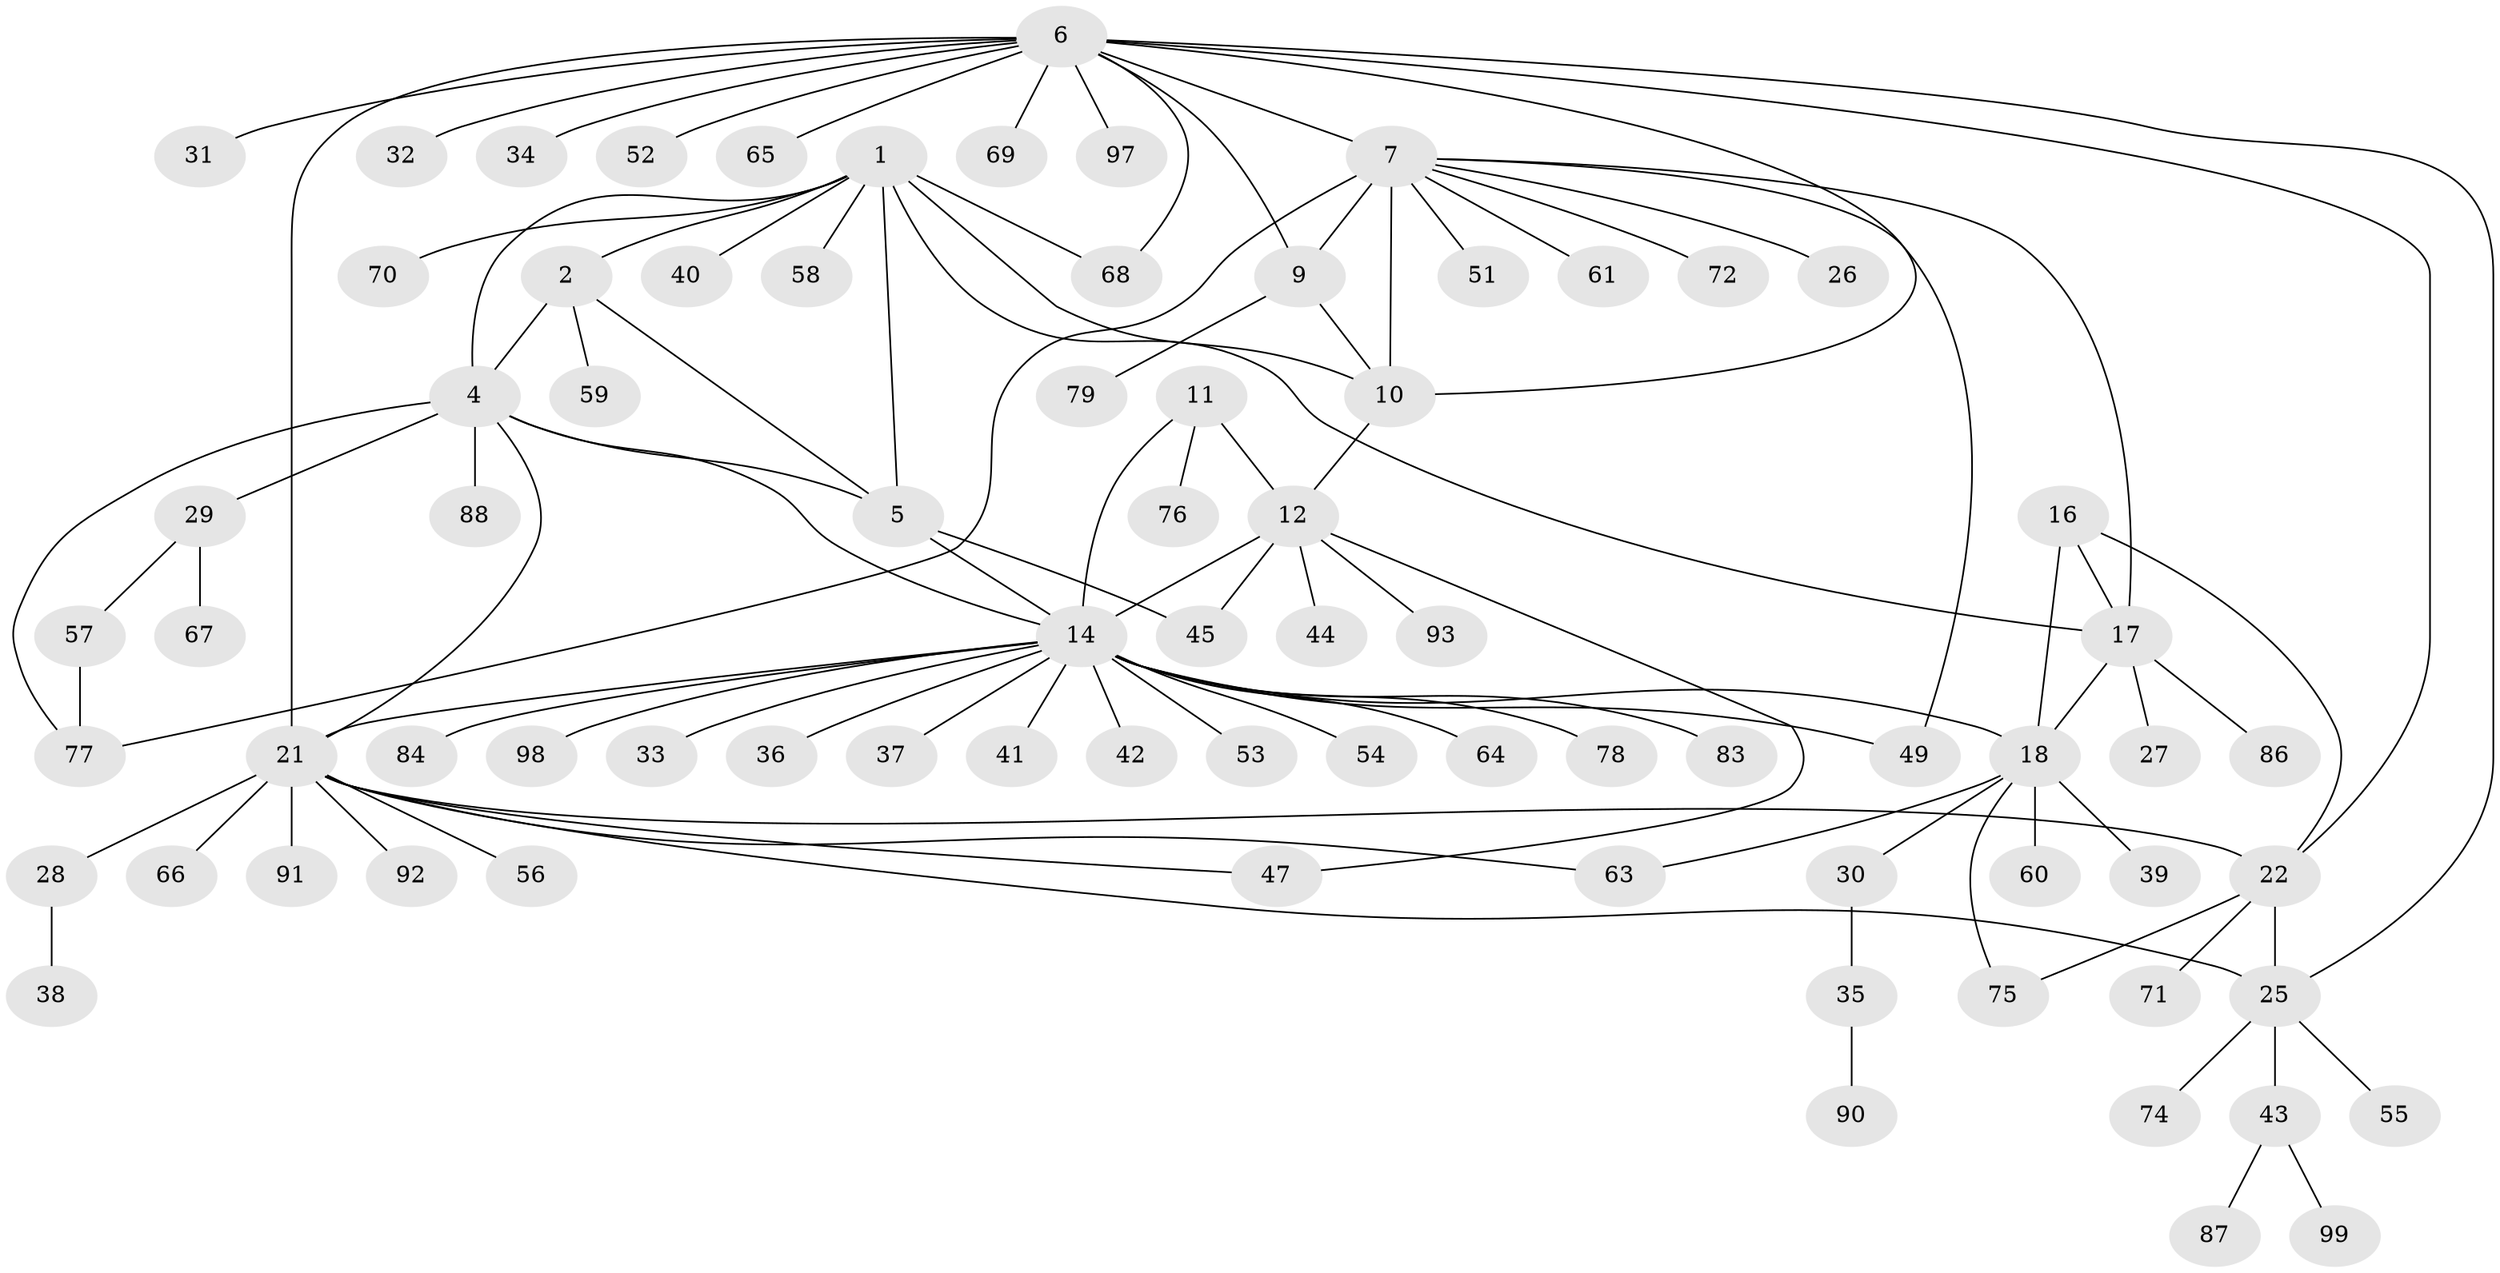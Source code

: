 // Generated by graph-tools (version 1.1) at 2025/24/03/03/25 07:24:15]
// undirected, 78 vertices, 103 edges
graph export_dot {
graph [start="1"]
  node [color=gray90,style=filled];
  1 [super="+3"];
  2 [super="+48"];
  4 [super="+94"];
  5;
  6 [super="+23"];
  7 [super="+8"];
  9 [super="+81"];
  10;
  11 [super="+13"];
  12 [super="+62"];
  14 [super="+15"];
  16;
  17 [super="+20"];
  18 [super="+19"];
  21 [super="+24"];
  22 [super="+73"];
  25 [super="+50"];
  26;
  27;
  28;
  29 [super="+80"];
  30;
  31;
  32;
  33;
  34;
  35;
  36 [super="+89"];
  37;
  38 [super="+96"];
  39;
  40;
  41;
  42;
  43 [super="+46"];
  44;
  45;
  47;
  49;
  51;
  52;
  53;
  54;
  55;
  56;
  57;
  58;
  59;
  60;
  61;
  63;
  64;
  65;
  66;
  67;
  68 [super="+100"];
  69;
  70;
  71;
  72;
  74 [super="+85"];
  75;
  76;
  77 [super="+95"];
  78 [super="+82"];
  79;
  83;
  84;
  86;
  87;
  88;
  90;
  91;
  92;
  93;
  97;
  98;
  99;
  1 -- 2 [weight=2];
  1 -- 4 [weight=2];
  1 -- 5 [weight=2];
  1 -- 40;
  1 -- 68;
  1 -- 70;
  1 -- 10;
  1 -- 17;
  1 -- 58;
  2 -- 4;
  2 -- 5;
  2 -- 59;
  4 -- 5;
  4 -- 29;
  4 -- 77;
  4 -- 88;
  4 -- 21;
  4 -- 14;
  5 -- 45;
  5 -- 14;
  6 -- 7 [weight=2];
  6 -- 9;
  6 -- 10;
  6 -- 31;
  6 -- 32;
  6 -- 34;
  6 -- 52;
  6 -- 65;
  6 -- 69;
  6 -- 97;
  6 -- 21 [weight=2];
  6 -- 22;
  6 -- 25;
  6 -- 68;
  7 -- 9 [weight=2];
  7 -- 10 [weight=2];
  7 -- 17;
  7 -- 49;
  7 -- 61;
  7 -- 72;
  7 -- 77;
  7 -- 26;
  7 -- 51;
  9 -- 10;
  9 -- 79;
  10 -- 12;
  11 -- 12 [weight=2];
  11 -- 14 [weight=4];
  11 -- 76;
  12 -- 14 [weight=2];
  12 -- 44;
  12 -- 45;
  12 -- 47;
  12 -- 93;
  14 -- 21;
  14 -- 33;
  14 -- 37;
  14 -- 49;
  14 -- 53;
  14 -- 54;
  14 -- 83;
  14 -- 84;
  14 -- 64;
  14 -- 98;
  14 -- 36;
  14 -- 41;
  14 -- 42;
  14 -- 78;
  14 -- 18;
  16 -- 17 [weight=2];
  16 -- 18 [weight=2];
  16 -- 22;
  17 -- 18 [weight=4];
  17 -- 27;
  17 -- 86;
  18 -- 30;
  18 -- 39;
  18 -- 75;
  18 -- 60;
  18 -- 63;
  21 -- 22 [weight=2];
  21 -- 25 [weight=2];
  21 -- 91;
  21 -- 66;
  21 -- 28;
  21 -- 47;
  21 -- 56;
  21 -- 92;
  21 -- 63;
  22 -- 25;
  22 -- 71;
  22 -- 75;
  25 -- 43;
  25 -- 55;
  25 -- 74;
  28 -- 38;
  29 -- 57;
  29 -- 67;
  30 -- 35;
  35 -- 90;
  43 -- 87;
  43 -- 99;
  57 -- 77;
}
